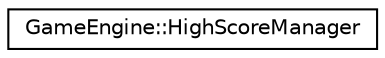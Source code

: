 digraph "Graphical Class Hierarchy"
{
  edge [fontname="Helvetica",fontsize="10",labelfontname="Helvetica",labelfontsize="10"];
  node [fontname="Helvetica",fontsize="10",shape=record];
  rankdir="LR";
  Node0 [label="GameEngine::HighScoreManager",height=0.2,width=0.4,color="black", fillcolor="white", style="filled",URL="$class_game_engine_1_1_high_score_manager.html"];
}
